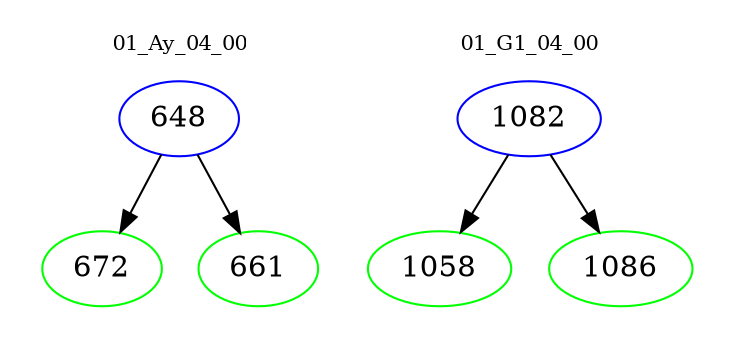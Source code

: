 digraph{
subgraph cluster_0 {
color = white
label = "01_Ay_04_00";
fontsize=10;
T0_648 [label="648", color="blue"]
T0_648 -> T0_672 [color="black"]
T0_672 [label="672", color="green"]
T0_648 -> T0_661 [color="black"]
T0_661 [label="661", color="green"]
}
subgraph cluster_1 {
color = white
label = "01_G1_04_00";
fontsize=10;
T1_1082 [label="1082", color="blue"]
T1_1082 -> T1_1058 [color="black"]
T1_1058 [label="1058", color="green"]
T1_1082 -> T1_1086 [color="black"]
T1_1086 [label="1086", color="green"]
}
}
